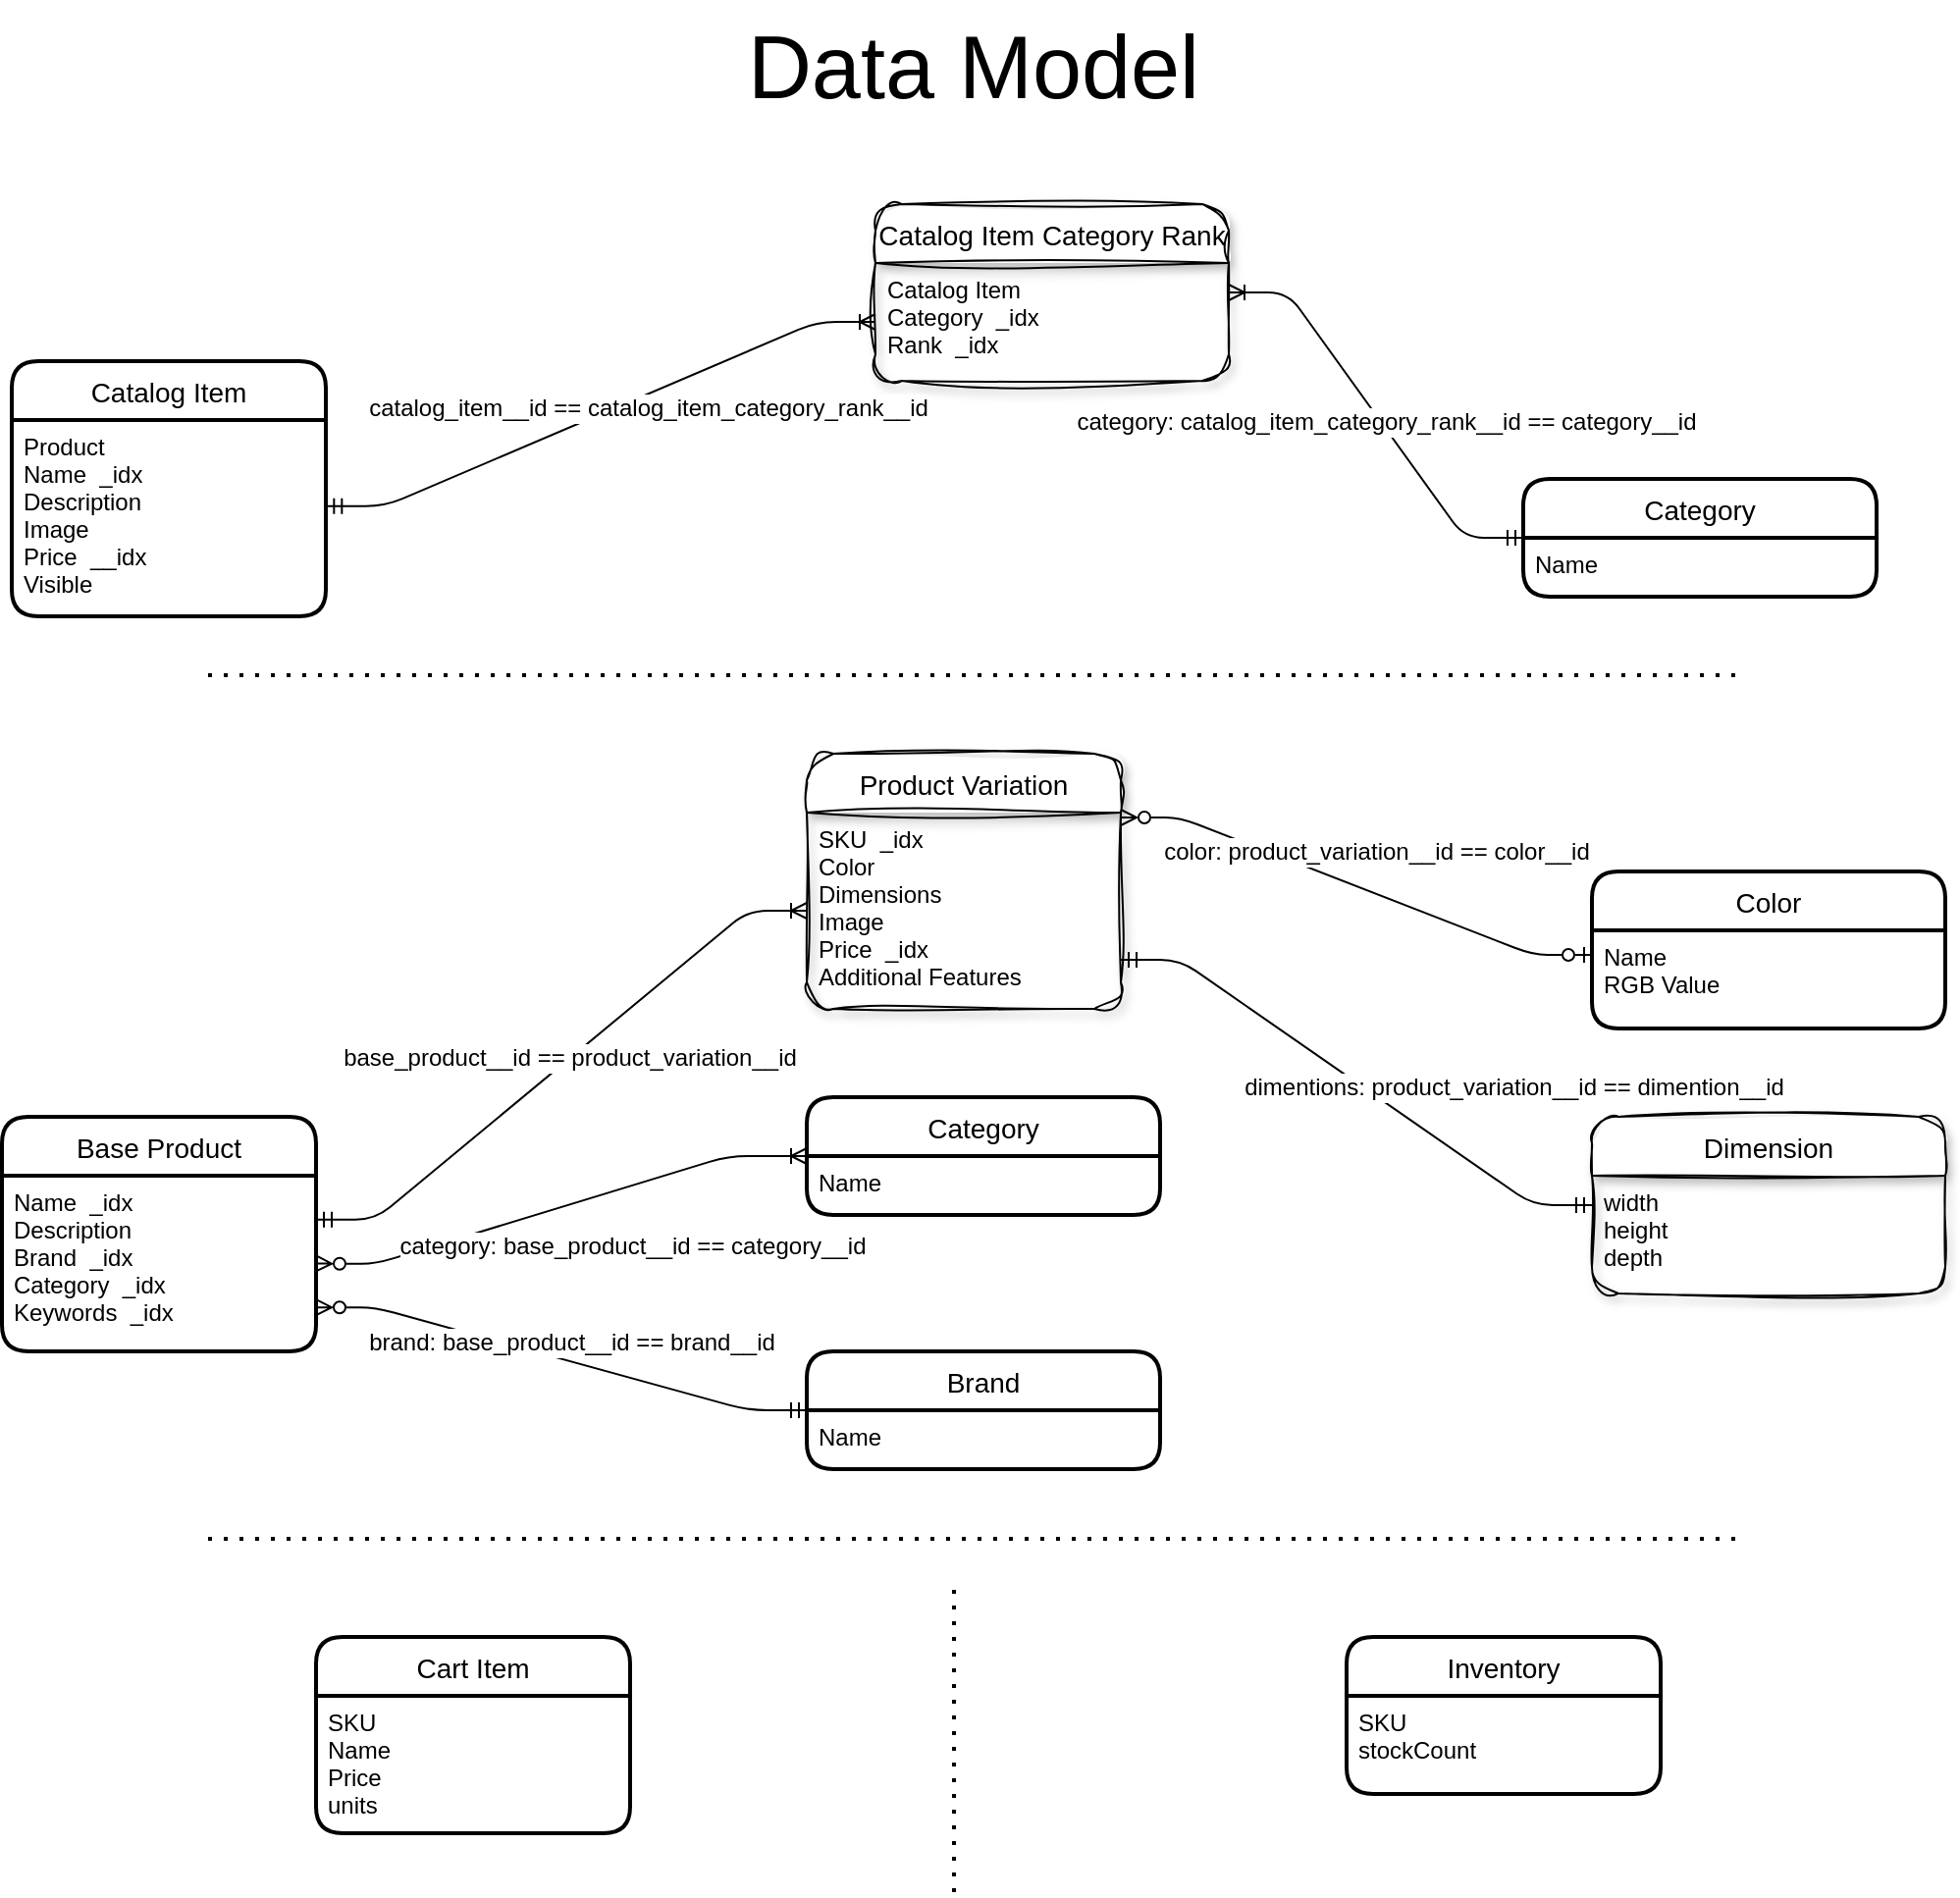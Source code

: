 <mxfile>
    <diagram id="WrSKoHDkt36mXYgP9mdu" name="Page-1">
        <mxGraphModel dx="2626" dy="1254" grid="1" gridSize="10" guides="1" tooltips="1" connect="1" arrows="1" fold="1" page="1" pageScale="1" pageWidth="1100" pageHeight="850" math="0" shadow="0">
            <root>
                <mxCell id="0"/>
                <mxCell id="1" parent="0"/>
                <mxCell id="10" value="Cart Item" style="swimlane;childLayout=stackLayout;horizontal=1;startSize=30;horizontalStack=0;rounded=1;fontSize=14;fontStyle=0;strokeWidth=2;resizeParent=0;resizeLast=1;shadow=0;dashed=0;align=center;" parent="1" vertex="1">
                    <mxGeometry x="-885" y="850" width="160" height="100" as="geometry"/>
                </mxCell>
                <mxCell id="11" value="SKU&#10;Name&#10;Price&#10;units" style="align=left;strokeColor=none;fillColor=none;spacingLeft=4;fontSize=12;verticalAlign=top;resizable=0;rotatable=0;part=1;" parent="10" vertex="1">
                    <mxGeometry y="30" width="160" height="70" as="geometry"/>
                </mxCell>
                <mxCell id="12" value="Inventory" style="swimlane;childLayout=stackLayout;horizontal=1;startSize=30;horizontalStack=0;rounded=1;fontSize=14;fontStyle=0;strokeWidth=2;resizeParent=0;resizeLast=1;shadow=0;dashed=0;align=center;" parent="1" vertex="1">
                    <mxGeometry x="-360" y="850" width="160" height="80" as="geometry"/>
                </mxCell>
                <mxCell id="13" value="SKU&#10;stockCount" style="align=left;strokeColor=none;fillColor=none;spacingLeft=4;fontSize=12;verticalAlign=top;resizable=0;rotatable=0;part=1;" parent="12" vertex="1">
                    <mxGeometry y="30" width="160" height="50" as="geometry"/>
                </mxCell>
                <mxCell id="69" value="&lt;span style=&quot;font-size: 45px;&quot;&gt;Data Model&lt;/span&gt;" style="text;html=1;strokeColor=none;fillColor=none;align=center;verticalAlign=middle;whiteSpace=wrap;rounded=0;shadow=1;glass=0;sketch=1;strokeWidth=1;fontSize=45;fontStyle=0" parent="1" vertex="1">
                    <mxGeometry x="-690" y="20" width="280" height="60" as="geometry"/>
                </mxCell>
                <mxCell id="135" value="" style="endArrow=none;dashed=1;html=1;dashPattern=1 3;strokeWidth=2;" parent="1" edge="1">
                    <mxGeometry width="50" height="50" relative="1" as="geometry">
                        <mxPoint x="-940" y="360" as="sourcePoint"/>
                        <mxPoint x="-160" y="360" as="targetPoint"/>
                    </mxGeometry>
                </mxCell>
                <mxCell id="136" value="" style="endArrow=none;dashed=1;html=1;dashPattern=1 3;strokeWidth=2;" parent="1" edge="1">
                    <mxGeometry width="50" height="50" relative="1" as="geometry">
                        <mxPoint x="-940" y="800" as="sourcePoint"/>
                        <mxPoint x="-160.0" y="800" as="targetPoint"/>
                    </mxGeometry>
                </mxCell>
                <mxCell id="138" value="" style="endArrow=none;dashed=1;html=1;dashPattern=1 3;strokeWidth=2;" parent="1" edge="1">
                    <mxGeometry width="50" height="50" relative="1" as="geometry">
                        <mxPoint x="-560" y="980" as="sourcePoint"/>
                        <mxPoint x="-560" y="820" as="targetPoint"/>
                    </mxGeometry>
                </mxCell>
                <mxCell id="139" value="Catalog Item" style="swimlane;childLayout=stackLayout;horizontal=1;startSize=30;horizontalStack=0;rounded=1;fontSize=14;fontStyle=0;strokeWidth=2;resizeParent=0;resizeLast=1;shadow=0;dashed=0;align=center;" vertex="1" parent="1">
                    <mxGeometry x="-1040" y="200" width="160" height="130" as="geometry"/>
                </mxCell>
                <mxCell id="140" value="Product&#10;Name  _idx&#10;Description&#10;Image&#10;Price  __idx&#10;Visible" style="align=left;strokeColor=none;fillColor=none;spacingLeft=4;fontSize=12;verticalAlign=top;resizable=0;rotatable=0;part=1;" vertex="1" parent="139">
                    <mxGeometry y="30" width="160" height="100" as="geometry"/>
                </mxCell>
                <mxCell id="141" value="Catalog Item Category Rank" style="swimlane;childLayout=stackLayout;horizontal=1;startSize=30;horizontalStack=0;rounded=1;fontSize=14;fontStyle=0;strokeWidth=1;resizeParent=0;resizeLast=1;shadow=1;align=center;swimlaneFillColor=none;strokeColor=default;perimeterSpacing=0;swimlaneLine=1;glass=0;sketch=1;curveFitting=1;jiggle=2;" vertex="1" parent="1">
                    <mxGeometry x="-600" y="120" width="180" height="90" as="geometry"/>
                </mxCell>
                <mxCell id="142" value="Catalog Item&#10;Category  _idx&#10;Rank  _idx" style="align=left;strokeColor=none;fillColor=none;spacingLeft=4;fontSize=12;verticalAlign=top;resizable=0;rotatable=0;part=1;" vertex="1" parent="141">
                    <mxGeometry y="30" width="180" height="60" as="geometry"/>
                </mxCell>
                <mxCell id="143" value="" style="edgeStyle=entityRelationEdgeStyle;fontSize=12;html=1;endArrow=ERoneToMany;startArrow=ERmandOne;entryX=0;entryY=0.5;entryDx=0;entryDy=0;exitX=1.001;exitY=0.439;exitDx=0;exitDy=0;exitPerimeter=0;" edge="1" parent="1" source="140" target="142">
                    <mxGeometry width="100" height="100" relative="1" as="geometry">
                        <mxPoint x="-310" y="365.51" as="sourcePoint"/>
                        <mxPoint x="-300" y="245.51" as="targetPoint"/>
                    </mxGeometry>
                </mxCell>
                <mxCell id="144" value="catalog_item__id == catalog_item_category_rank__id" style="edgeLabel;html=1;align=center;verticalAlign=middle;resizable=0;points=[];fontSize=12;" vertex="1" connectable="0" parent="143">
                    <mxGeometry x="0.148" y="3" relative="1" as="geometry">
                        <mxPoint x="5" y="8" as="offset"/>
                    </mxGeometry>
                </mxCell>
                <mxCell id="145" value="Category" style="swimlane;childLayout=stackLayout;horizontal=1;startSize=30;horizontalStack=0;rounded=1;fontSize=14;fontStyle=0;strokeWidth=2;resizeParent=0;resizeLast=1;shadow=0;align=center;swimlaneFillColor=none;strokeColor=default;perimeterSpacing=0;swimlaneLine=1;glass=0;" vertex="1" parent="1">
                    <mxGeometry x="-270" y="260" width="180" height="60" as="geometry"/>
                </mxCell>
                <mxCell id="146" value="Name" style="align=left;strokeColor=none;fillColor=none;spacingLeft=4;fontSize=12;verticalAlign=top;resizable=0;rotatable=0;part=1;" vertex="1" parent="145">
                    <mxGeometry y="30" width="180" height="30" as="geometry"/>
                </mxCell>
                <mxCell id="147" value="" style="edgeStyle=entityRelationEdgeStyle;fontSize=12;html=1;endArrow=ERoneToMany;startArrow=ERmandOne;entryX=1;entryY=0.25;entryDx=0;entryDy=0;exitX=0;exitY=0;exitDx=0;exitDy=0;" edge="1" parent="1" source="146" target="142">
                    <mxGeometry width="100" height="100" relative="1" as="geometry">
                        <mxPoint x="-280" y="130" as="sourcePoint"/>
                        <mxPoint x="-0.16" y="40.49" as="targetPoint"/>
                    </mxGeometry>
                </mxCell>
                <mxCell id="148" value="category: catalog_item_category_rank__id == category__id" style="edgeLabel;html=1;align=center;verticalAlign=middle;resizable=0;points=[];fontSize=12;" vertex="1" connectable="0" parent="147">
                    <mxGeometry x="0.148" y="3" relative="1" as="geometry">
                        <mxPoint x="17" y="14" as="offset"/>
                    </mxGeometry>
                </mxCell>
                <mxCell id="149" value="Dimension" style="swimlane;childLayout=stackLayout;horizontal=1;startSize=30;horizontalStack=0;rounded=1;fontSize=14;fontStyle=0;strokeWidth=1;resizeParent=0;resizeLast=1;shadow=1;dashed=0;align=center;sketch=1;curveFitting=1;jiggle=2;" vertex="1" parent="1">
                    <mxGeometry x="-235" y="584.98" width="180" height="90" as="geometry">
                        <mxRectangle x="560" y="60" width="140" height="30" as="alternateBounds"/>
                    </mxGeometry>
                </mxCell>
                <mxCell id="150" value="width&#10;height&#10;depth" style="align=left;strokeColor=none;fillColor=none;spacingLeft=4;fontSize=12;verticalAlign=top;resizable=0;rotatable=0;part=1;" vertex="1" parent="149">
                    <mxGeometry y="30" width="180" height="60" as="geometry"/>
                </mxCell>
                <mxCell id="151" value="Base Product" style="swimlane;childLayout=stackLayout;horizontal=1;startSize=30;horizontalStack=0;rounded=1;fontSize=14;fontStyle=0;strokeWidth=2;resizeParent=0;resizeLast=1;shadow=0;dashed=0;align=center;" vertex="1" parent="1">
                    <mxGeometry x="-1045" y="584.98" width="160" height="119.51" as="geometry">
                        <mxRectangle x="560" y="60" width="140" height="30" as="alternateBounds"/>
                    </mxGeometry>
                </mxCell>
                <mxCell id="152" value="Name  _idx&#10;Description&#10;Brand  _idx&#10;Category  _idx&#10;Keywords  _idx&#10;" style="align=left;strokeColor=none;fillColor=none;spacingLeft=4;fontSize=12;verticalAlign=top;resizable=0;rotatable=0;part=1;" vertex="1" parent="151">
                    <mxGeometry y="30" width="160" height="89.51" as="geometry"/>
                </mxCell>
                <mxCell id="153" value="Product Variation" style="swimlane;childLayout=stackLayout;horizontal=1;startSize=30;horizontalStack=0;rounded=1;fontSize=14;fontStyle=0;strokeWidth=1;resizeParent=0;resizeLast=1;shadow=1;dashed=0;align=center;sketch=1;curveFitting=1;jiggle=2;" vertex="1" parent="1">
                    <mxGeometry x="-635" y="400" width="160" height="130" as="geometry">
                        <mxRectangle x="560" y="60" width="140" height="30" as="alternateBounds"/>
                    </mxGeometry>
                </mxCell>
                <mxCell id="154" value="SKU  _idx&#10;Color&#10;Dimensions&#10;Image&#10;Price  _idx&#10;Additional Features" style="align=left;strokeColor=none;fillColor=none;spacingLeft=4;fontSize=12;verticalAlign=top;resizable=0;rotatable=0;part=1;" vertex="1" parent="153">
                    <mxGeometry y="30" width="160" height="100" as="geometry"/>
                </mxCell>
                <mxCell id="155" value="" style="edgeStyle=entityRelationEdgeStyle;fontSize=12;html=1;endArrow=ERoneToMany;startArrow=ERmandOne;entryX=0;entryY=0.5;entryDx=0;entryDy=0;exitX=1;exitY=0.25;exitDx=0;exitDy=0;" edge="1" parent="1" source="152" target="154">
                    <mxGeometry width="100" height="100" relative="1" as="geometry">
                        <mxPoint x="-15" y="570" as="sourcePoint"/>
                        <mxPoint x="-5" y="480" as="targetPoint"/>
                    </mxGeometry>
                </mxCell>
                <mxCell id="156" value="base_product__id == product_variation__id" style="edgeLabel;html=1;align=center;verticalAlign=middle;resizable=0;points=[];fontSize=12;" vertex="1" connectable="0" parent="155">
                    <mxGeometry x="0.033" y="1" relative="1" as="geometry">
                        <mxPoint as="offset"/>
                    </mxGeometry>
                </mxCell>
                <mxCell id="157" value="Color" style="swimlane;childLayout=stackLayout;horizontal=1;startSize=30;horizontalStack=0;rounded=1;fontSize=14;fontStyle=0;strokeWidth=2;resizeParent=0;resizeLast=1;shadow=0;dashed=0;align=center;" vertex="1" parent="1">
                    <mxGeometry x="-235" y="460" width="180" height="80" as="geometry">
                        <mxRectangle x="560" y="60" width="140" height="30" as="alternateBounds"/>
                    </mxGeometry>
                </mxCell>
                <mxCell id="158" value="Name&#10;RGB Value" style="align=left;strokeColor=none;fillColor=none;spacingLeft=4;fontSize=12;verticalAlign=top;resizable=0;rotatable=0;part=1;" vertex="1" parent="157">
                    <mxGeometry y="30" width="180" height="50" as="geometry"/>
                </mxCell>
                <mxCell id="159" value="" style="edgeStyle=entityRelationEdgeStyle;fontSize=12;html=1;endArrow=ERzeroToOne;startArrow=ERzeroToMany;entryX=0;entryY=0.25;entryDx=0;entryDy=0;exitX=1;exitY=0.25;exitDx=0;exitDy=0;startFill=0;endFill=0;" edge="1" parent="1" source="153" target="158">
                    <mxGeometry width="100" height="100" relative="1" as="geometry">
                        <mxPoint x="-345" y="650.99" as="sourcePoint"/>
                        <mxPoint x="-145" y="638.49" as="targetPoint"/>
                    </mxGeometry>
                </mxCell>
                <mxCell id="160" value="color: product_variation__id == color__id" style="edgeLabel;html=1;align=center;verticalAlign=middle;resizable=0;points=[];fontSize=12;" vertex="1" connectable="0" parent="159">
                    <mxGeometry x="-0.053" y="-1" relative="1" as="geometry">
                        <mxPoint x="16" y="-16" as="offset"/>
                    </mxGeometry>
                </mxCell>
                <mxCell id="161" value="Brand" style="swimlane;childLayout=stackLayout;horizontal=1;startSize=30;horizontalStack=0;rounded=1;fontSize=14;fontStyle=0;strokeWidth=2;resizeParent=0;resizeLast=1;shadow=0;dashed=0;align=center;" vertex="1" parent="1">
                    <mxGeometry x="-635" y="704.49" width="180" height="60" as="geometry">
                        <mxRectangle x="560" y="60" width="140" height="30" as="alternateBounds"/>
                    </mxGeometry>
                </mxCell>
                <mxCell id="162" value="Name" style="align=left;strokeColor=none;fillColor=none;spacingLeft=4;fontSize=12;verticalAlign=top;resizable=0;rotatable=0;part=1;" vertex="1" parent="161">
                    <mxGeometry y="30" width="180" height="30" as="geometry"/>
                </mxCell>
                <mxCell id="163" value="" style="edgeStyle=entityRelationEdgeStyle;fontSize=12;html=1;endArrow=ERmandOne;startArrow=ERzeroToMany;entryX=0;entryY=0.5;entryDx=0;entryDy=0;endFill=0;exitX=1;exitY=0.75;exitDx=0;exitDy=0;startFill=0;" edge="1" parent="1" source="152" target="161">
                    <mxGeometry width="100" height="100" relative="1" as="geometry">
                        <mxPoint x="-805" y="710" as="sourcePoint"/>
                        <mxPoint x="-565" y="770.49" as="targetPoint"/>
                    </mxGeometry>
                </mxCell>
                <mxCell id="164" value="brand: base_product__id == brand__id" style="edgeLabel;html=1;align=center;verticalAlign=middle;resizable=0;points=[];fontSize=12;" vertex="1" connectable="0" parent="163">
                    <mxGeometry x="0.08" relative="1" as="geometry">
                        <mxPoint x="-5" y="-11" as="offset"/>
                    </mxGeometry>
                </mxCell>
                <mxCell id="165" value="Category" style="swimlane;childLayout=stackLayout;horizontal=1;startSize=30;horizontalStack=0;rounded=1;fontSize=14;fontStyle=0;strokeWidth=2;resizeParent=0;resizeLast=1;shadow=0;align=center;swimlaneFillColor=none;strokeColor=default;perimeterSpacing=0;swimlaneLine=1;glass=0;" vertex="1" parent="1">
                    <mxGeometry x="-635" y="575" width="180" height="60" as="geometry"/>
                </mxCell>
                <mxCell id="166" value="Name" style="align=left;strokeColor=none;fillColor=none;spacingLeft=4;fontSize=12;verticalAlign=top;resizable=0;rotatable=0;part=1;" vertex="1" parent="165">
                    <mxGeometry y="30" width="180" height="30" as="geometry"/>
                </mxCell>
                <mxCell id="167" value="" style="fontSize=12;html=1;endArrow=ERzeroToMany;startArrow=ERoneToMany;exitX=0;exitY=0;exitDx=0;exitDy=0;entryX=1;entryY=0.5;entryDx=0;entryDy=0;startFill=0;endFill=0;" edge="1" parent="1" source="166" target="152">
                    <mxGeometry width="100" height="100" relative="1" as="geometry">
                        <mxPoint x="-375" y="530" as="sourcePoint"/>
                        <mxPoint x="-845" y="710" as="targetPoint"/>
                        <Array as="points">
                            <mxPoint x="-675" y="605"/>
                            <mxPoint x="-855" y="660"/>
                        </Array>
                    </mxGeometry>
                </mxCell>
                <mxCell id="168" value="category: base_product__id == category__id" style="edgeLabel;html=1;align=center;verticalAlign=middle;resizable=0;points=[];fontSize=12;" vertex="1" connectable="0" parent="167">
                    <mxGeometry x="0.148" y="3" relative="1" as="geometry">
                        <mxPoint x="53" y="11" as="offset"/>
                    </mxGeometry>
                </mxCell>
                <mxCell id="169" value="" style="edgeStyle=entityRelationEdgeStyle;fontSize=12;html=1;endArrow=ERmandOne;startArrow=ERmandOne;endFill=0;exitX=1;exitY=0.75;exitDx=0;exitDy=0;entryX=0;entryY=0.25;entryDx=0;entryDy=0;startFill=0;" edge="1" parent="1" source="154" target="150">
                    <mxGeometry width="100" height="100" relative="1" as="geometry">
                        <mxPoint x="-275" y="690" as="sourcePoint"/>
                        <mxPoint x="-345" y="620" as="targetPoint"/>
                    </mxGeometry>
                </mxCell>
                <mxCell id="170" value="dimentions: product_variation__id == dimention__id" style="edgeLabel;html=1;align=center;verticalAlign=middle;resizable=0;points=[];fontSize=12;" vertex="1" connectable="0" parent="169">
                    <mxGeometry x="0.08" relative="1" as="geometry">
                        <mxPoint x="71" y="-4" as="offset"/>
                    </mxGeometry>
                </mxCell>
            </root>
        </mxGraphModel>
    </diagram>
</mxfile>